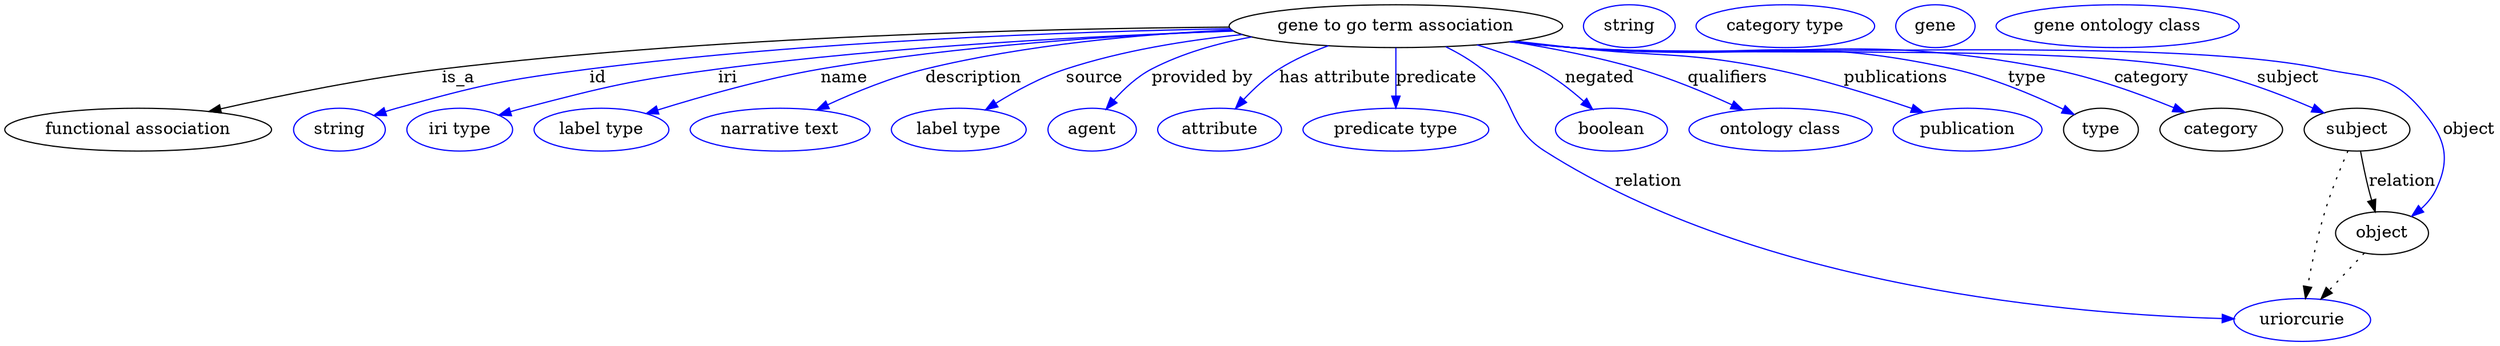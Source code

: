 digraph {
	graph [bb="0,0,2088.8,283"];
	node [label="\N"];
	"gene to go term association"	[height=0.5,
		label="gene to go term association",
		pos="1166.8,265",
		width=3.8816];
	"functional association"	[height=0.5,
		pos="111.79,178",
		width=3.1053];
	"gene to go term association" -> "functional association"	[label=is_a,
		lp="379.79,221.5",
		pos="e,171.17,193.33 1027,264.26 866.74,263.08 596.43,256.58 365.79,229 302.72,221.46 231.88,207 181.06,195.57"];
	id	[color=blue,
		height=0.5,
		label=string,
		pos="279.79,178",
		width=1.0652];
	"gene to go term association" -> id	[color=blue,
		label=id,
		lp="496.79,221.5",
		pos="e,308.77,190 1027.8,262.87 890.61,260.33 674.99,252.52 489.79,229 416.9,219.74 398.59,215.65 327.79,196 324.68,195.14 321.48,194.17 \
318.28,193.16",
		style=solid];
	iri	[color=blue,
		height=0.5,
		label="iri type",
		pos="380.79,178",
		width=1.2277];
	"gene to go term association" -> iri	[color=blue,
		label=iri,
		lp="605.79,221.5",
		pos="e,413.7,190.19 1030.6,260.87 915.04,256.95 744.99,248.25 597.79,229 524.07,219.36 505.75,214.72 433.79,196 430.41,195.12 426.94,\
194.15 423.45,193.14",
		style=solid];
	name	[color=blue,
		height=0.5,
		label="label type",
		pos="499.79,178",
		width=1.5707];
	"gene to go term association" -> name	[color=blue,
		label=name,
		lp="703.79,221.5",
		pos="e,537.37,191.51 1030.1,261.12 932.92,257.36 799.61,248.74 683.79,229 636.66,220.97 584.15,206.08 547.32,194.64",
		style=solid];
	description	[color=blue,
		height=0.5,
		label="narrative text",
		pos="649.79,178",
		width=2.0943];
	"gene to go term association" -> description	[color=blue,
		label=description,
		lp="812.29,221.5",
		pos="e,680.52,194.62 1029,261.91 952.31,258.24 855.74,249.43 771.79,229 743.45,222.1 713.09,209.68 689.74,198.95",
		style=solid];
	source	[color=blue,
		height=0.5,
		label="label type",
		pos="799.79,178",
		width=1.5707];
	"gene to go term association" -> source	[color=blue,
		label=source,
		lp="913.79,221.5",
		pos="e,822.35,194.74 1038,257.98 990.56,253.11 936.89,244.42 889.79,229 869.15,222.24 847.83,210.64 831.12,200.31",
		style=solid];
	"provided by"	[color=blue,
		height=0.5,
		label=agent,
		pos="911.79,178",
		width=1.0291];
	"gene to go term association" -> "provided by"	[color=blue,
		label="provided by",
		lp="1004.3,221.5",
		pos="e,923.49,195.15 1045.7,255.93 1017.1,250.66 987.45,242.27 961.79,229 949.69,222.74 938.69,212.52 930.11,202.94",
		style=solid];
	"has attribute"	[color=blue,
		height=0.5,
		label=attribute,
		pos="1018.8,178",
		width=1.4443];
	"gene to go term association" -> "has attribute"	[color=blue,
		label="has attribute",
		lp="1115.8,221.5",
		pos="e,1032.1,195.77 1110.1,248.54 1096,243.44 1081.4,236.97 1068.8,229 1057.9,222.09 1047.5,212.42 1039,203.42",
		style=solid];
	predicate	[color=blue,
		height=0.5,
		label="predicate type",
		pos="1166.8,178",
		width=2.1665];
	"gene to go term association" -> predicate	[color=blue,
		label=predicate,
		lp="1200.8,221.5",
		pos="e,1166.8,196.18 1166.8,246.8 1166.8,235.16 1166.8,219.55 1166.8,206.24",
		style=solid];
	relation	[color=blue,
		height=0.5,
		label=uriorcurie,
		pos="1926.8,18",
		width=1.5887];
	"gene to go term association" -> relation	[color=blue,
		label=relation,
		lp="1378.8,134.5",
		pos="e,1869.3,19.01 1208.7,247.64 1219.1,242.53 1229.9,236.29 1238.8,229 1268.8,204.56 1259.2,180.77 1291.8,160 1473.4,44.341 1736.7,\
22.749 1859.3,19.262",
		style=solid];
	negated	[color=blue,
		height=0.5,
		label=boolean,
		pos="1347.8,178",
		width=1.2999];
	"gene to go term association" -> negated	[color=blue,
		label=negated,
		lp="1337.8,221.5",
		pos="e,1332,194.99 1235,249.25 1252.4,244.11 1270.8,237.45 1286.8,229 1300.3,221.88 1313.6,211.46 1324.4,201.98",
		style=solid];
	qualifiers	[color=blue,
		height=0.5,
		label="ontology class",
		pos="1488.8,178",
		width=2.1304];
	"gene to go term association" -> qualifiers	[color=blue,
		label=qualifiers,
		lp="1444.3,221.5",
		pos="e,1457.5,194.62 1263.8,252.04 1298,246.59 1336.5,239.06 1370.8,229 1397.3,221.22 1425.9,209.21 1448.3,198.91",
		style=solid];
	publications	[color=blue,
		height=0.5,
		label=publication,
		pos="1645.8,178",
		width=1.7332];
	"gene to go term association" -> publications	[color=blue,
		label=publications,
		lp="1585.8,221.5",
		pos="e,1608.5,192.56 1267.4,252.45 1283.6,250.61 1300.1,248.74 1315.8,247 1389.5,238.79 1409.1,243.89 1481.8,229 1522,220.77 1566.4,206.92 \
1598.9,195.88",
		style=solid];
	type	[height=0.5,
		pos="1757.8,178",
		width=0.86659];
	"gene to go term association" -> type	[color=blue,
		label=type,
		lp="1695.8,221.5",
		pos="e,1735.2,190.77 1264.5,252.05 1281.6,250.19 1299.2,248.42 1315.8,247 1456.8,234.97 1495.6,259.55 1633.8,229 1666.4,221.79 1701.5,\
206.89 1726,195.22",
		style=solid];
	category	[height=0.5,
		pos="1858.8,178",
		width=1.4263];
	"gene to go term association" -> category	[color=blue,
		label=category,
		lp="1800.3,221.5",
		pos="e,1828.3,192.6 1263.7,251.97 1281,250.1 1298.9,248.34 1315.8,247 1493.2,232.91 1541.1,262.73 1715.8,229 1751.6,222.09 1790.6,208 \
1818.8,196.53",
		style=solid];
	subject	[height=0.5,
		pos="1972.8,178",
		width=1.2277];
	"gene to go term association" -> subject	[color=blue,
		label=subject,
		lp="1914.8,221.5",
		pos="e,1944.9,192.13 1262.9,251.91 1280.4,250.02 1298.7,248.27 1315.8,247 1431.1,238.44 1722.3,251.09 1835.8,229 1870.7,222.21 1908.4,\
207.85 1935.5,196.25",
		style=solid];
	object	[height=0.5,
		pos="1993.8,91",
		width=1.0832];
	"gene to go term association" -> object	[color=blue,
		label=object,
		lp="2066.8,178",
		pos="e,2018.7,105.25 1262.5,251.87 1280.2,249.97 1298.5,248.23 1315.8,247 1455.3,237.07 1808,257.84 1944.8,229 1982.8,220.98 2000.4,225.48 \
2025.8,196 2046.1,172.34 2052.5,155.03 2038.8,127 2035.9,121.17 2031.6,116.02 2026.7,111.6",
		style=solid];
	association_type	[color=blue,
		height=0.5,
		label=string,
		pos="1362.8,265",
		width=1.0652];
	association_category	[color=blue,
		height=0.5,
		label="category type",
		pos="1493.8,265",
		width=2.0762];
	subject -> relation	[pos="e,1929.5,36.136 1965.2,160.24 1959.3,146.64 1951.2,126.88 1945.8,109 1939.5,88.265 1934.6,64.241 1931.3,46.231",
		style=dotted];
	subject -> object	[label=relation,
		lp="2010.8,134.5",
		pos="e,1988,108.98 1975.8,159.77 1977.6,150.09 1980,137.8 1982.8,127 1983.5,124.32 1984.2,121.53 1985.1,118.76"];
	"gene to go term association_subject"	[color=blue,
		height=0.5,
		label=gene,
		pos="1619.8,265",
		width=0.92075];
	object -> relation	[pos="e,1942.6,35.702 1978.9,74.243 1970.3,65.127 1959.3,53.465 1949.6,43.208",
		style=dotted];
	"gene to go term association_object"	[color=blue,
		height=0.5,
		label="gene ontology class",
		pos="1772.8,265",
		width=2.8345];
}

